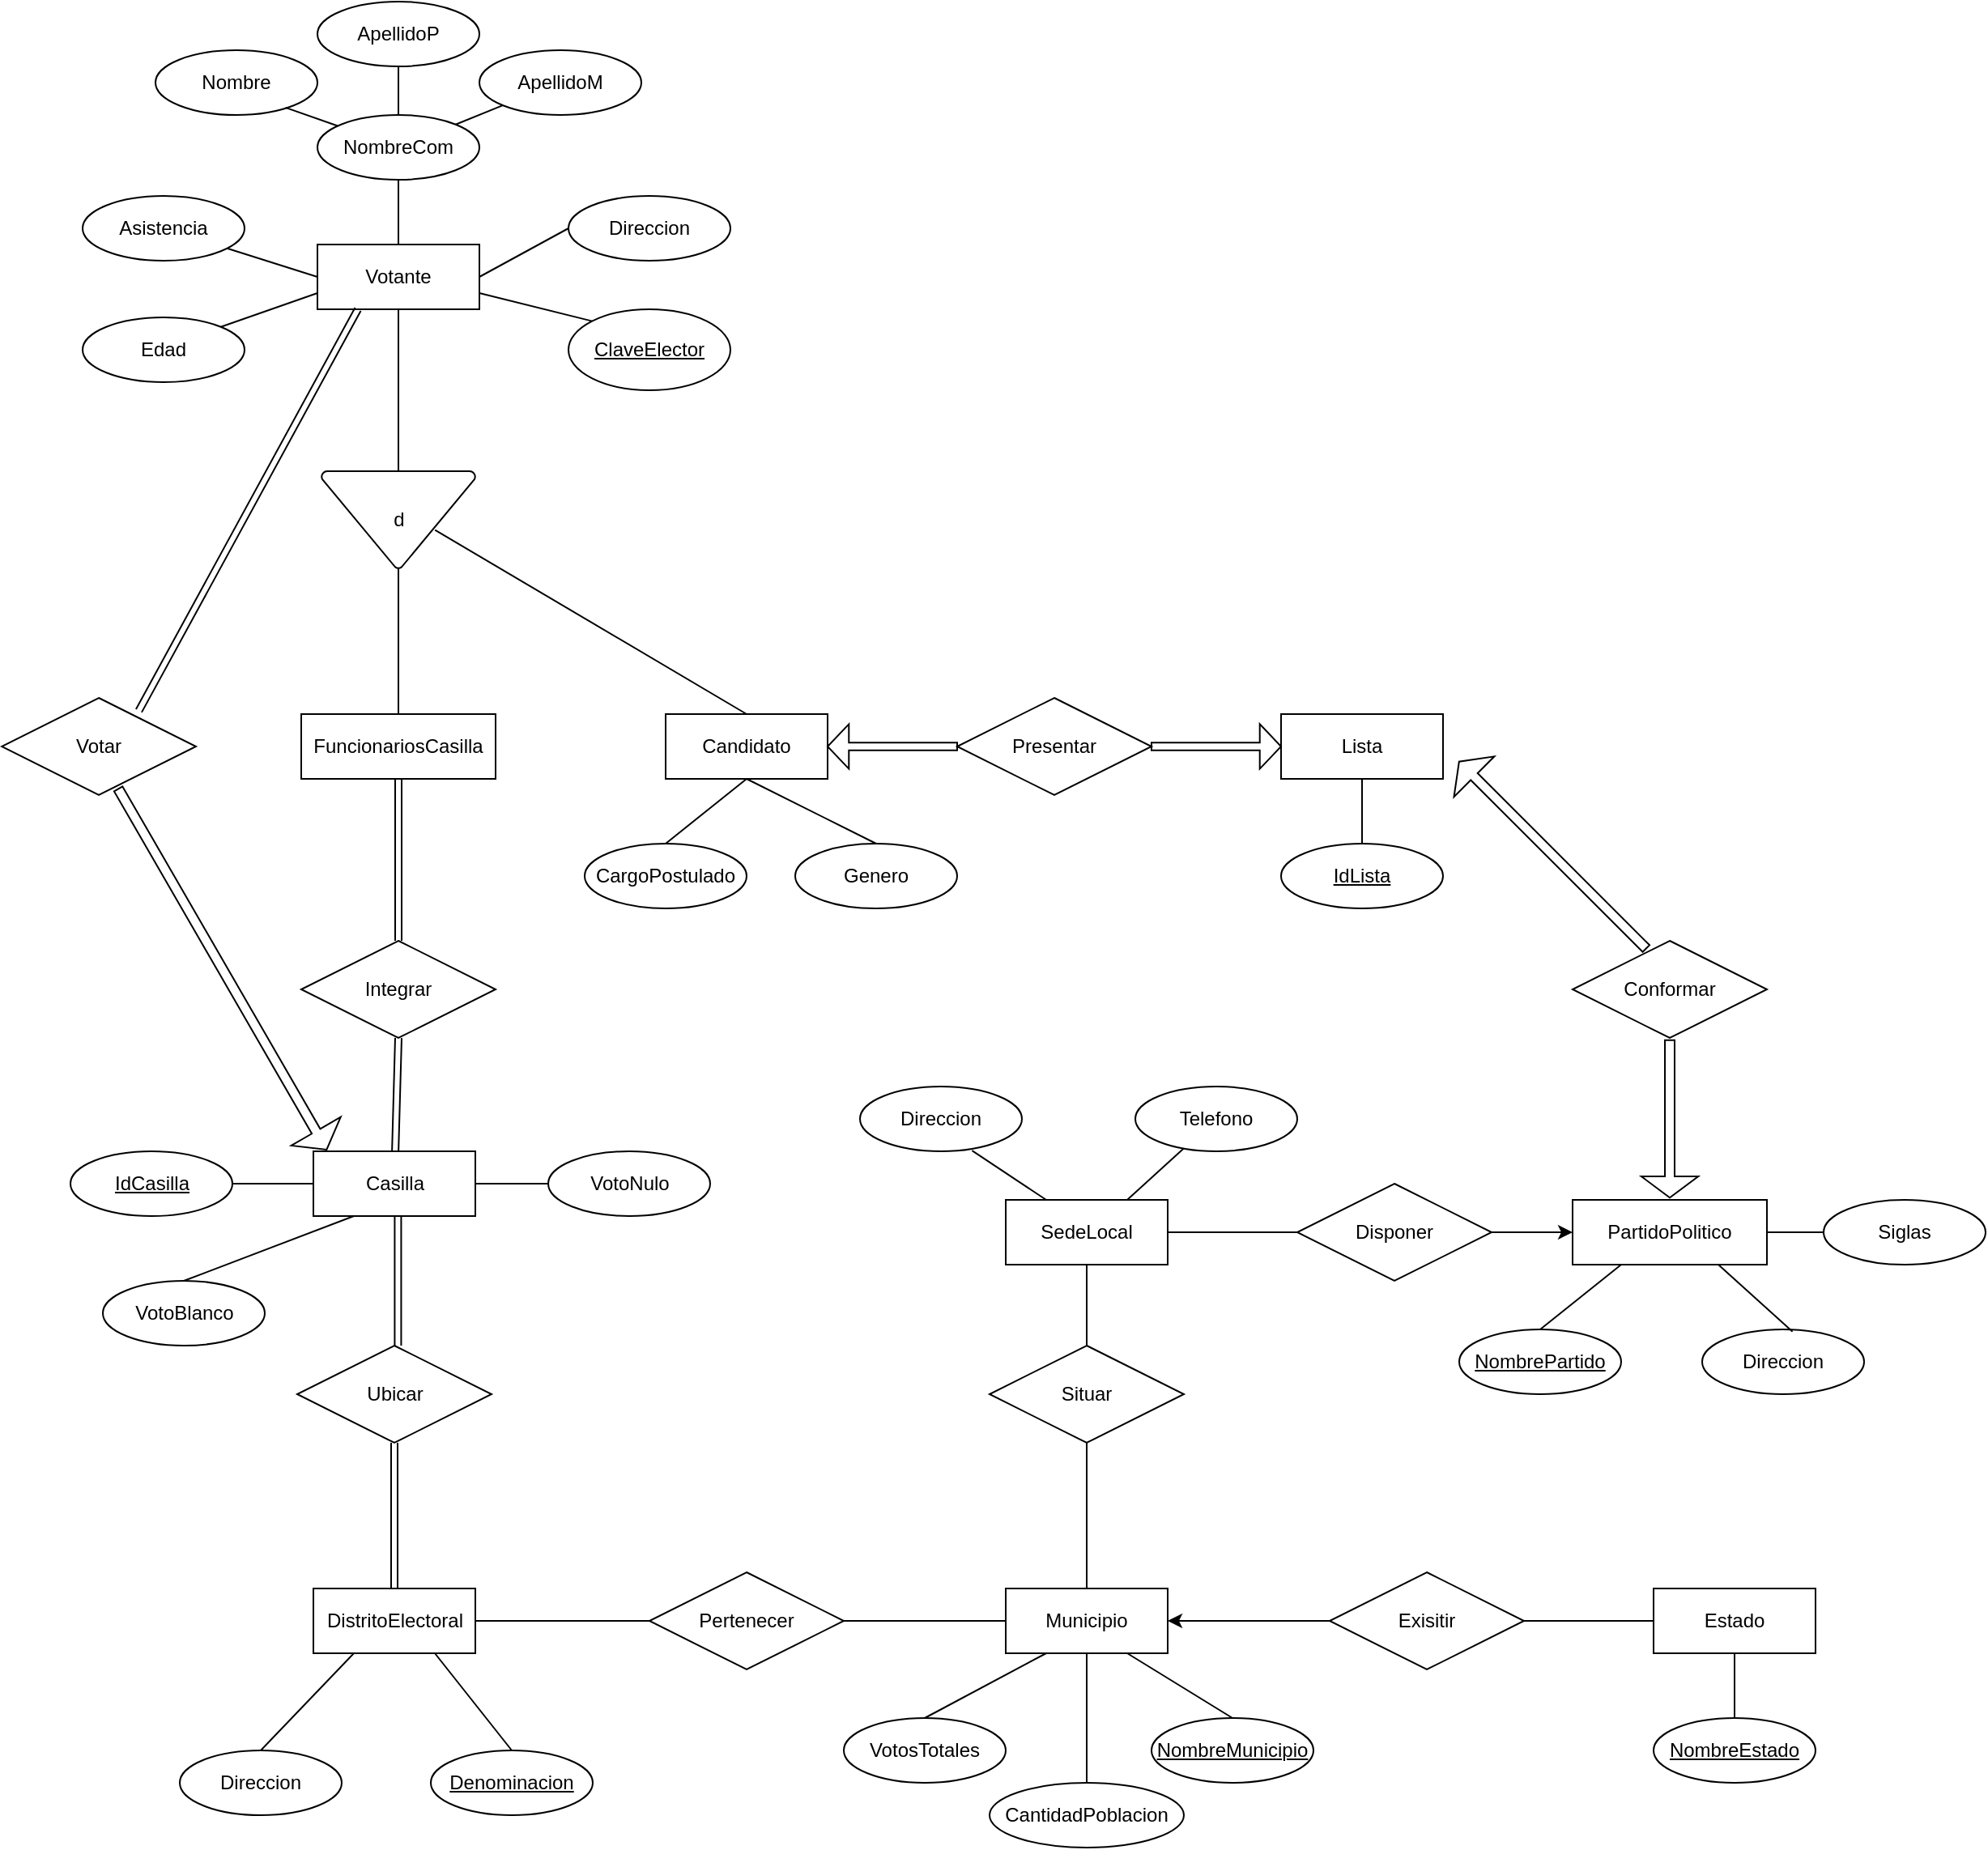 <mxfile version="24.0.5" type="device">
  <diagram name="Página-1" id="soQBPBp95CIAp1sT2RnG">
    <mxGraphModel dx="1674" dy="795" grid="1" gridSize="10" guides="1" tooltips="1" connect="1" arrows="1" fold="1" page="1" pageScale="1" pageWidth="1100" pageHeight="850" math="0" shadow="0">
      <root>
        <mxCell id="0" />
        <mxCell id="1" parent="0" />
        <mxCell id="xjb3aoOxmtwp9Pnt53lI-25" style="rounded=0;orthogonalLoop=1;jettySize=auto;html=1;entryX=0;entryY=0.5;entryDx=0;entryDy=0;exitX=1;exitY=0.5;exitDx=0;exitDy=0;endArrow=none;endFill=0;" parent="1" source="xjb3aoOxmtwp9Pnt53lI-1" target="xjb3aoOxmtwp9Pnt53lI-17" edge="1">
          <mxGeometry relative="1" as="geometry">
            <mxPoint x="1255.0" y="140" as="targetPoint" />
          </mxGeometry>
        </mxCell>
        <mxCell id="xjb3aoOxmtwp9Pnt53lI-28" style="rounded=0;orthogonalLoop=1;jettySize=auto;html=1;entryX=0.5;entryY=1;entryDx=0;entryDy=0;endArrow=none;endFill=0;" parent="1" source="xjb3aoOxmtwp9Pnt53lI-1" target="xjb3aoOxmtwp9Pnt53lI-10" edge="1">
          <mxGeometry relative="1" as="geometry" />
        </mxCell>
        <mxCell id="xjb3aoOxmtwp9Pnt53lI-34" style="rounded=0;orthogonalLoop=1;jettySize=auto;html=1;exitX=0;exitY=0.75;exitDx=0;exitDy=0;entryX=1;entryY=0;entryDx=0;entryDy=0;endArrow=none;endFill=0;" parent="1" source="xjb3aoOxmtwp9Pnt53lI-1" target="xjb3aoOxmtwp9Pnt53lI-24" edge="1">
          <mxGeometry relative="1" as="geometry" />
        </mxCell>
        <mxCell id="xjb3aoOxmtwp9Pnt53lI-36" style="rounded=0;orthogonalLoop=1;jettySize=auto;html=1;endArrow=none;endFill=0;exitX=0;exitY=0.5;exitDx=0;exitDy=0;" parent="1" source="xjb3aoOxmtwp9Pnt53lI-1" target="xjb3aoOxmtwp9Pnt53lI-21" edge="1">
          <mxGeometry relative="1" as="geometry">
            <mxPoint x="1200" y="200" as="sourcePoint" />
          </mxGeometry>
        </mxCell>
        <mxCell id="6GCx5nHN41qEvuZMORHE-16" style="edgeStyle=none;rounded=0;orthogonalLoop=1;jettySize=auto;html=1;exitX=0.5;exitY=1;exitDx=0;exitDy=0;endArrow=none;endFill=0;" parent="1" source="xjb3aoOxmtwp9Pnt53lI-1" target="6GCx5nHN41qEvuZMORHE-15" edge="1">
          <mxGeometry relative="1" as="geometry" />
        </mxCell>
        <mxCell id="xjb3aoOxmtwp9Pnt53lI-1" value="Votante " style="whiteSpace=wrap;html=1;align=center;" parent="1" vertex="1">
          <mxGeometry x="1205" y="180" width="100" height="40" as="geometry" />
        </mxCell>
        <mxCell id="6GCx5nHN41qEvuZMORHE-2" style="rounded=0;orthogonalLoop=1;jettySize=auto;html=1;exitX=1;exitY=0.5;exitDx=0;exitDy=0;entryX=0;entryY=0.5;entryDx=0;entryDy=0;endArrow=none;endFill=0;" parent="1" source="xjb3aoOxmtwp9Pnt53lI-3" target="xjb3aoOxmtwp9Pnt53lI-71" edge="1">
          <mxGeometry relative="1" as="geometry" />
        </mxCell>
        <mxCell id="MQlcVxM8f3mQf-NgntGM-3" style="rounded=0;orthogonalLoop=1;jettySize=auto;html=1;entryX=0.5;entryY=1;entryDx=0;entryDy=0;endArrow=none;endFill=0;shape=link;" parent="1" source="xjb3aoOxmtwp9Pnt53lI-3" target="MQlcVxM8f3mQf-NgntGM-2" edge="1">
          <mxGeometry relative="1" as="geometry">
            <mxPoint x="1260" y="750" as="sourcePoint" />
          </mxGeometry>
        </mxCell>
        <mxCell id="xjb3aoOxmtwp9Pnt53lI-3" value="Casilla" style="whiteSpace=wrap;html=1;align=center;" parent="1" vertex="1">
          <mxGeometry x="1202.5" y="740" width="100" height="40" as="geometry" />
        </mxCell>
        <mxCell id="xjb3aoOxmtwp9Pnt53lI-4" value="FuncionariosCasilla" style="whiteSpace=wrap;html=1;align=center;" parent="1" vertex="1">
          <mxGeometry x="1195" y="470" width="120" height="40" as="geometry" />
        </mxCell>
        <mxCell id="xjb3aoOxmtwp9Pnt53lI-54" style="rounded=0;orthogonalLoop=1;jettySize=auto;html=1;endArrow=none;endFill=0;exitX=0.5;exitY=1;exitDx=0;exitDy=0;entryX=0.5;entryY=0;entryDx=0;entryDy=0;" parent="1" source="xjb3aoOxmtwp9Pnt53lI-5" target="xjb3aoOxmtwp9Pnt53lI-52" edge="1">
          <mxGeometry relative="1" as="geometry">
            <mxPoint x="1430" y="500" as="targetPoint" />
          </mxGeometry>
        </mxCell>
        <mxCell id="MQlcVxM8f3mQf-NgntGM-39" style="rounded=0;orthogonalLoop=1;jettySize=auto;html=1;exitX=0.5;exitY=1;exitDx=0;exitDy=0;endArrow=none;endFill=0;entryX=0.5;entryY=0;entryDx=0;entryDy=0;" parent="1" source="xjb3aoOxmtwp9Pnt53lI-5" target="MQlcVxM8f3mQf-NgntGM-38" edge="1">
          <mxGeometry relative="1" as="geometry" />
        </mxCell>
        <mxCell id="xjb3aoOxmtwp9Pnt53lI-5" value="Candidato" style="whiteSpace=wrap;html=1;align=center;" parent="1" vertex="1">
          <mxGeometry x="1420" y="470" width="100" height="40" as="geometry" />
        </mxCell>
        <mxCell id="6GCx5nHN41qEvuZMORHE-7" style="rounded=0;orthogonalLoop=1;jettySize=auto;html=1;exitX=0.75;exitY=1;exitDx=0;exitDy=0;entryX=0.5;entryY=0;entryDx=0;entryDy=0;endArrow=none;endFill=0;" parent="1" source="xjb3aoOxmtwp9Pnt53lI-7" target="xjb3aoOxmtwp9Pnt53lI-76" edge="1">
          <mxGeometry relative="1" as="geometry" />
        </mxCell>
        <mxCell id="MQlcVxM8f3mQf-NgntGM-7" style="rounded=0;orthogonalLoop=1;jettySize=auto;html=1;exitX=1;exitY=0.5;exitDx=0;exitDy=0;entryX=0;entryY=0.5;entryDx=0;entryDy=0;endArrow=none;endFill=0;" parent="1" source="xjb3aoOxmtwp9Pnt53lI-7" target="MQlcVxM8f3mQf-NgntGM-6" edge="1">
          <mxGeometry relative="1" as="geometry" />
        </mxCell>
        <mxCell id="xjb3aoOxmtwp9Pnt53lI-7" value="DistritoElectoral" style="whiteSpace=wrap;html=1;align=center;" parent="1" vertex="1">
          <mxGeometry x="1202.5" y="1010" width="100" height="40" as="geometry" />
        </mxCell>
        <mxCell id="xjb3aoOxmtwp9Pnt53lI-37" style="rounded=0;orthogonalLoop=1;jettySize=auto;html=1;exitX=1;exitY=0;exitDx=0;exitDy=0;endArrow=none;endFill=0;" parent="1" source="xjb3aoOxmtwp9Pnt53lI-10" target="xjb3aoOxmtwp9Pnt53lI-13" edge="1">
          <mxGeometry relative="1" as="geometry" />
        </mxCell>
        <mxCell id="xjb3aoOxmtwp9Pnt53lI-38" style="rounded=0;orthogonalLoop=1;jettySize=auto;html=1;entryX=0.5;entryY=1;entryDx=0;entryDy=0;endArrow=none;endFill=0;" parent="1" source="xjb3aoOxmtwp9Pnt53lI-10" target="xjb3aoOxmtwp9Pnt53lI-12" edge="1">
          <mxGeometry relative="1" as="geometry" />
        </mxCell>
        <mxCell id="xjb3aoOxmtwp9Pnt53lI-10" value="NombreCom" style="ellipse;whiteSpace=wrap;html=1;align=center;" parent="1" vertex="1">
          <mxGeometry x="1205" y="100" width="100" height="40" as="geometry" />
        </mxCell>
        <mxCell id="xjb3aoOxmtwp9Pnt53lI-11" value="Nombre" style="ellipse;whiteSpace=wrap;html=1;align=center;" parent="1" vertex="1">
          <mxGeometry x="1105" y="60" width="100" height="40" as="geometry" />
        </mxCell>
        <mxCell id="xjb3aoOxmtwp9Pnt53lI-12" value="ApellidoP" style="ellipse;whiteSpace=wrap;html=1;align=center;" parent="1" vertex="1">
          <mxGeometry x="1205" y="30" width="100" height="40" as="geometry" />
        </mxCell>
        <mxCell id="xjb3aoOxmtwp9Pnt53lI-13" value="ApellidoM" style="ellipse;whiteSpace=wrap;html=1;align=center;" parent="1" vertex="1">
          <mxGeometry x="1305" y="60" width="100" height="40" as="geometry" />
        </mxCell>
        <mxCell id="xjb3aoOxmtwp9Pnt53lI-17" value="Direccion" style="ellipse;whiteSpace=wrap;html=1;align=center;" parent="1" vertex="1">
          <mxGeometry x="1360" y="150" width="100" height="40" as="geometry" />
        </mxCell>
        <mxCell id="xjb3aoOxmtwp9Pnt53lI-18" value="&lt;u&gt;ClaveElector&lt;/u&gt;" style="ellipse;whiteSpace=wrap;html=1;align=center;" parent="1" vertex="1">
          <mxGeometry x="1360" y="220" width="100" height="50" as="geometry" />
        </mxCell>
        <mxCell id="xjb3aoOxmtwp9Pnt53lI-21" value="Asistencia" style="ellipse;whiteSpace=wrap;html=1;align=center;" parent="1" vertex="1">
          <mxGeometry x="1060" y="150" width="100" height="40" as="geometry" />
        </mxCell>
        <mxCell id="xjb3aoOxmtwp9Pnt53lI-24" value="Edad" style="ellipse;whiteSpace=wrap;html=1;align=center;" parent="1" vertex="1">
          <mxGeometry x="1060" y="225" width="100" height="40" as="geometry" />
        </mxCell>
        <mxCell id="xjb3aoOxmtwp9Pnt53lI-31" style="rounded=0;orthogonalLoop=1;jettySize=auto;html=1;exitX=1;exitY=0.75;exitDx=0;exitDy=0;entryX=0;entryY=0;entryDx=0;entryDy=0;endArrow=none;endFill=0;" parent="1" source="xjb3aoOxmtwp9Pnt53lI-1" target="xjb3aoOxmtwp9Pnt53lI-18" edge="1">
          <mxGeometry relative="1" as="geometry" />
        </mxCell>
        <mxCell id="xjb3aoOxmtwp9Pnt53lI-39" style="rounded=0;orthogonalLoop=1;jettySize=auto;html=1;entryX=0.803;entryY=0.886;entryDx=0;entryDy=0;entryPerimeter=0;endArrow=none;endFill=0;" parent="1" source="xjb3aoOxmtwp9Pnt53lI-10" target="xjb3aoOxmtwp9Pnt53lI-11" edge="1">
          <mxGeometry relative="1" as="geometry" />
        </mxCell>
        <mxCell id="xjb3aoOxmtwp9Pnt53lI-52" value="CargoPostulado" style="ellipse;whiteSpace=wrap;html=1;align=center;" parent="1" vertex="1">
          <mxGeometry x="1370" y="550" width="100" height="40" as="geometry" />
        </mxCell>
        <mxCell id="xjb3aoOxmtwp9Pnt53lI-69" value="&lt;u&gt;IdCasilla&lt;/u&gt;" style="ellipse;whiteSpace=wrap;html=1;align=center;" parent="1" vertex="1">
          <mxGeometry x="1052.5" y="740" width="100" height="40" as="geometry" />
        </mxCell>
        <mxCell id="xjb3aoOxmtwp9Pnt53lI-70" value="VotoBlanco" style="ellipse;whiteSpace=wrap;html=1;align=center;" parent="1" vertex="1">
          <mxGeometry x="1072.5" y="820" width="100" height="40" as="geometry" />
        </mxCell>
        <mxCell id="xjb3aoOxmtwp9Pnt53lI-71" value="VotoNulo" style="ellipse;whiteSpace=wrap;html=1;align=center;" parent="1" vertex="1">
          <mxGeometry x="1347.5" y="740" width="100" height="40" as="geometry" />
        </mxCell>
        <mxCell id="xjb3aoOxmtwp9Pnt53lI-75" value="Direccion" style="ellipse;whiteSpace=wrap;html=1;align=center;" parent="1" vertex="1">
          <mxGeometry x="1120" y="1110" width="100" height="40" as="geometry" />
        </mxCell>
        <mxCell id="xjb3aoOxmtwp9Pnt53lI-76" value="&lt;u&gt;Denominacion&lt;/u&gt;" style="ellipse;whiteSpace=wrap;html=1;align=center;" parent="1" vertex="1">
          <mxGeometry x="1275" y="1110" width="100" height="40" as="geometry" />
        </mxCell>
        <mxCell id="xjb3aoOxmtwp9Pnt53lI-77" value="Municipio" style="whiteSpace=wrap;html=1;align=center;" parent="1" vertex="1">
          <mxGeometry x="1630" y="1010" width="100" height="40" as="geometry" />
        </mxCell>
        <mxCell id="xjb3aoOxmtwp9Pnt53lI-78" value="&lt;u&gt;NombreMunicipio&lt;/u&gt;" style="ellipse;whiteSpace=wrap;html=1;align=center;" parent="1" vertex="1">
          <mxGeometry x="1720" y="1090" width="100" height="40" as="geometry" />
        </mxCell>
        <mxCell id="xjb3aoOxmtwp9Pnt53lI-80" value="CantidadPoblacion" style="ellipse;whiteSpace=wrap;html=1;align=center;" parent="1" vertex="1">
          <mxGeometry x="1620" y="1130" width="120" height="40" as="geometry" />
        </mxCell>
        <mxCell id="xjb3aoOxmtwp9Pnt53lI-81" value="VotosTotales" style="ellipse;whiteSpace=wrap;html=1;align=center;" parent="1" vertex="1">
          <mxGeometry x="1530" y="1090" width="100" height="40" as="geometry" />
        </mxCell>
        <mxCell id="6GCx5nHN41qEvuZMORHE-1" style="rounded=0;orthogonalLoop=1;jettySize=auto;html=1;entryX=0.5;entryY=0;entryDx=0;entryDy=0;endArrow=none;endFill=0;exitX=0.25;exitY=1;exitDx=0;exitDy=0;" parent="1" source="xjb3aoOxmtwp9Pnt53lI-3" target="xjb3aoOxmtwp9Pnt53lI-70" edge="1">
          <mxGeometry relative="1" as="geometry">
            <mxPoint x="1212.5" y="830" as="sourcePoint" />
          </mxGeometry>
        </mxCell>
        <mxCell id="6GCx5nHN41qEvuZMORHE-4" style="rounded=0;orthogonalLoop=1;jettySize=auto;html=1;exitX=0;exitY=0.5;exitDx=0;exitDy=0;entryX=1;entryY=0.5;entryDx=0;entryDy=0;endArrow=none;endFill=0;" parent="1" source="xjb3aoOxmtwp9Pnt53lI-3" target="xjb3aoOxmtwp9Pnt53lI-69" edge="1">
          <mxGeometry relative="1" as="geometry" />
        </mxCell>
        <mxCell id="6GCx5nHN41qEvuZMORHE-6" style="rounded=0;orthogonalLoop=1;jettySize=auto;html=1;entryX=0.5;entryY=0;entryDx=0;entryDy=0;endArrow=none;endFill=0;exitX=0.25;exitY=1;exitDx=0;exitDy=0;" parent="1" source="xjb3aoOxmtwp9Pnt53lI-7" target="xjb3aoOxmtwp9Pnt53lI-75" edge="1">
          <mxGeometry relative="1" as="geometry">
            <mxPoint x="1220" y="1075" as="sourcePoint" />
          </mxGeometry>
        </mxCell>
        <mxCell id="6GCx5nHN41qEvuZMORHE-8" style="rounded=0;orthogonalLoop=1;jettySize=auto;html=1;entryX=0.5;entryY=0;entryDx=0;entryDy=0;endArrow=none;endFill=0;exitX=0.5;exitY=1;exitDx=0;exitDy=0;" parent="1" source="xjb3aoOxmtwp9Pnt53lI-77" target="xjb3aoOxmtwp9Pnt53lI-80" edge="1">
          <mxGeometry relative="1" as="geometry" />
        </mxCell>
        <mxCell id="6GCx5nHN41qEvuZMORHE-10" style="rounded=0;orthogonalLoop=1;jettySize=auto;html=1;endArrow=none;endFill=0;entryX=0.5;entryY=0;entryDx=0;entryDy=0;exitX=0.75;exitY=1;exitDx=0;exitDy=0;" parent="1" source="xjb3aoOxmtwp9Pnt53lI-77" target="xjb3aoOxmtwp9Pnt53lI-78" edge="1">
          <mxGeometry relative="1" as="geometry">
            <mxPoint x="1650" y="965" as="targetPoint" />
          </mxGeometry>
        </mxCell>
        <mxCell id="6GCx5nHN41qEvuZMORHE-11" style="rounded=0;orthogonalLoop=1;jettySize=auto;html=1;entryX=0.5;entryY=0;entryDx=0;entryDy=0;endArrow=none;endFill=0;exitX=0.25;exitY=1;exitDx=0;exitDy=0;" parent="1" source="xjb3aoOxmtwp9Pnt53lI-77" target="xjb3aoOxmtwp9Pnt53lI-81" edge="1">
          <mxGeometry relative="1" as="geometry">
            <mxPoint x="1620" y="1075" as="sourcePoint" />
            <mxPoint x="1565" y="1100" as="targetPoint" />
          </mxGeometry>
        </mxCell>
        <mxCell id="6GCx5nHN41qEvuZMORHE-14" style="edgeStyle=none;rounded=0;orthogonalLoop=1;jettySize=auto;html=1;exitX=0.738;exitY=0.605;exitDx=0;exitDy=0;entryX=0.5;entryY=0;entryDx=0;entryDy=0;endArrow=none;endFill=0;exitPerimeter=0;" parent="1" source="6GCx5nHN41qEvuZMORHE-15" target="xjb3aoOxmtwp9Pnt53lI-5" edge="1">
          <mxGeometry relative="1" as="geometry">
            <mxPoint x="1275" y="390" as="sourcePoint" />
          </mxGeometry>
        </mxCell>
        <mxCell id="MQlcVxM8f3mQf-NgntGM-45" style="rounded=0;orthogonalLoop=1;jettySize=auto;html=1;exitX=0.5;exitY=1;exitDx=0;exitDy=0;exitPerimeter=0;endArrow=none;endFill=0;" parent="1" source="6GCx5nHN41qEvuZMORHE-15" target="xjb3aoOxmtwp9Pnt53lI-4" edge="1">
          <mxGeometry relative="1" as="geometry" />
        </mxCell>
        <mxCell id="6GCx5nHN41qEvuZMORHE-15" value="d" style="strokeWidth=1;html=1;shape=mxgraph.flowchart.merge_or_storage;whiteSpace=wrap;perimeterSpacing=0;" parent="1" vertex="1">
          <mxGeometry x="1207.5" y="320" width="95" height="60" as="geometry" />
        </mxCell>
        <mxCell id="6GCx5nHN41qEvuZMORHE-18" value="Lista" style="whiteSpace=wrap;html=1;align=center;" parent="1" vertex="1">
          <mxGeometry x="1800" y="470" width="100" height="40" as="geometry" />
        </mxCell>
        <mxCell id="6GCx5nHN41qEvuZMORHE-19" style="rounded=0;orthogonalLoop=1;jettySize=auto;html=1;exitX=0.5;exitY=0;exitDx=0;exitDy=0;entryX=0.5;entryY=1;entryDx=0;entryDy=0;endArrow=none;endFill=0;" parent="1" source="6GCx5nHN41qEvuZMORHE-20" target="6GCx5nHN41qEvuZMORHE-18" edge="1">
          <mxGeometry relative="1" as="geometry" />
        </mxCell>
        <mxCell id="6GCx5nHN41qEvuZMORHE-20" value="&lt;u&gt;IdLista&lt;/u&gt;" style="ellipse;whiteSpace=wrap;html=1;align=center;" parent="1" vertex="1">
          <mxGeometry x="1800" y="550" width="100" height="40" as="geometry" />
        </mxCell>
        <mxCell id="6GCx5nHN41qEvuZMORHE-22" value="Presentar" style="shape=rhombus;perimeter=rhombusPerimeter;whiteSpace=wrap;html=1;align=center;" parent="1" vertex="1">
          <mxGeometry x="1600" y="460" width="120" height="60" as="geometry" />
        </mxCell>
        <mxCell id="MQlcVxM8f3mQf-NgntGM-4" style="rounded=0;orthogonalLoop=1;jettySize=auto;html=1;exitX=0.5;exitY=0;exitDx=0;exitDy=0;entryX=0.5;entryY=1;entryDx=0;entryDy=0;endArrow=none;endFill=0;shape=link;" parent="1" source="MQlcVxM8f3mQf-NgntGM-2" target="xjb3aoOxmtwp9Pnt53lI-4" edge="1">
          <mxGeometry relative="1" as="geometry">
            <mxPoint x="1260" y="620" as="sourcePoint" />
            <Array as="points">
              <mxPoint x="1255" y="560" />
            </Array>
          </mxGeometry>
        </mxCell>
        <mxCell id="MQlcVxM8f3mQf-NgntGM-2" value="Integrar" style="shape=rhombus;perimeter=rhombusPerimeter;whiteSpace=wrap;html=1;align=center;" parent="1" vertex="1">
          <mxGeometry x="1195" y="610" width="120" height="60" as="geometry" />
        </mxCell>
        <mxCell id="MQlcVxM8f3mQf-NgntGM-8" style="rounded=0;orthogonalLoop=1;jettySize=auto;html=1;exitX=1;exitY=0.5;exitDx=0;exitDy=0;entryX=0;entryY=0.5;entryDx=0;entryDy=0;endArrow=none;endFill=0;" parent="1" source="MQlcVxM8f3mQf-NgntGM-6" target="xjb3aoOxmtwp9Pnt53lI-77" edge="1">
          <mxGeometry relative="1" as="geometry" />
        </mxCell>
        <mxCell id="MQlcVxM8f3mQf-NgntGM-6" value="Pertenecer" style="shape=rhombus;perimeter=rhombusPerimeter;whiteSpace=wrap;html=1;align=center;" parent="1" vertex="1">
          <mxGeometry x="1410" y="1000" width="120" height="60" as="geometry" />
        </mxCell>
        <mxCell id="MQlcVxM8f3mQf-NgntGM-12" style="rounded=0;orthogonalLoop=1;jettySize=auto;html=1;entryX=0.5;entryY=0;entryDx=0;entryDy=0;endArrow=classic;endFill=1;exitX=0.5;exitY=1;exitDx=0;exitDy=0;shape=link;" parent="1" source="MQlcVxM8f3mQf-NgntGM-9" target="xjb3aoOxmtwp9Pnt53lI-7" edge="1">
          <mxGeometry relative="1" as="geometry" />
        </mxCell>
        <mxCell id="MQlcVxM8f3mQf-NgntGM-9" value="Ubicar" style="shape=rhombus;perimeter=rhombusPerimeter;whiteSpace=wrap;html=1;align=center;" parent="1" vertex="1">
          <mxGeometry x="1192.5" y="860" width="120" height="60" as="geometry" />
        </mxCell>
        <mxCell id="MQlcVxM8f3mQf-NgntGM-11" style="rounded=0;orthogonalLoop=1;jettySize=auto;html=1;entryX=0.5;entryY=1;entryDx=0;entryDy=0;endArrow=classic;endFill=1;exitX=0.5;exitY=0;exitDx=0;exitDy=0;shape=link;" parent="1" edge="1">
          <mxGeometry relative="1" as="geometry">
            <mxPoint x="1254.71" y="860" as="sourcePoint" />
            <mxPoint x="1254.71" y="780" as="targetPoint" />
          </mxGeometry>
        </mxCell>
        <mxCell id="MQlcVxM8f3mQf-NgntGM-13" style="rounded=0;orthogonalLoop=1;jettySize=auto;html=1;endArrow=none;endFill=0;" parent="1" source="MQlcVxM8f3mQf-NgntGM-14" target="MQlcVxM8f3mQf-NgntGM-17" edge="1">
          <mxGeometry relative="1" as="geometry">
            <Array as="points">
              <mxPoint x="2135" y="790" />
            </Array>
          </mxGeometry>
        </mxCell>
        <mxCell id="MQlcVxM8f3mQf-NgntGM-14" value="PartidoPolitico" style="whiteSpace=wrap;html=1;align=center;" parent="1" vertex="1">
          <mxGeometry x="1980" y="770" width="120" height="40" as="geometry" />
        </mxCell>
        <mxCell id="MQlcVxM8f3mQf-NgntGM-15" style="rounded=0;orthogonalLoop=1;jettySize=auto;html=1;exitX=0.75;exitY=0;exitDx=0;exitDy=0;endArrow=none;endFill=0;" parent="1" source="MQlcVxM8f3mQf-NgntGM-16" target="MQlcVxM8f3mQf-NgntGM-24" edge="1">
          <mxGeometry relative="1" as="geometry" />
        </mxCell>
        <mxCell id="MQlcVxM8f3mQf-NgntGM-30" style="rounded=0;orthogonalLoop=1;jettySize=auto;html=1;entryX=0;entryY=0.5;entryDx=0;entryDy=0;endArrow=none;endFill=0;" parent="1" source="MQlcVxM8f3mQf-NgntGM-16" target="MQlcVxM8f3mQf-NgntGM-28" edge="1">
          <mxGeometry relative="1" as="geometry">
            <mxPoint x="1790" y="790" as="targetPoint" />
          </mxGeometry>
        </mxCell>
        <mxCell id="MQlcVxM8f3mQf-NgntGM-16" value="SedeLocal" style="whiteSpace=wrap;html=1;align=center;" parent="1" vertex="1">
          <mxGeometry x="1630" y="770" width="100" height="40" as="geometry" />
        </mxCell>
        <mxCell id="MQlcVxM8f3mQf-NgntGM-17" value="Siglas" style="ellipse;whiteSpace=wrap;html=1;align=center;" parent="1" vertex="1">
          <mxGeometry x="2135" y="770" width="100" height="40" as="geometry" />
        </mxCell>
        <mxCell id="MQlcVxM8f3mQf-NgntGM-18" value="&lt;u&gt;NombrePartido&lt;/u&gt;" style="ellipse;whiteSpace=wrap;html=1;align=center;" parent="1" vertex="1">
          <mxGeometry x="1910" y="850" width="100" height="40" as="geometry" />
        </mxCell>
        <mxCell id="MQlcVxM8f3mQf-NgntGM-19" value="Direccion" style="ellipse;whiteSpace=wrap;html=1;align=center;" parent="1" vertex="1">
          <mxGeometry x="2060" y="850" width="100" height="40" as="geometry" />
        </mxCell>
        <mxCell id="MQlcVxM8f3mQf-NgntGM-21" style="rounded=0;orthogonalLoop=1;jettySize=auto;html=1;exitX=0.25;exitY=1;exitDx=0;exitDy=0;entryX=0.5;entryY=0;entryDx=0;entryDy=0;endArrow=none;endFill=0;" parent="1" source="MQlcVxM8f3mQf-NgntGM-14" target="MQlcVxM8f3mQf-NgntGM-18" edge="1">
          <mxGeometry relative="1" as="geometry" />
        </mxCell>
        <mxCell id="MQlcVxM8f3mQf-NgntGM-23" style="rounded=0;orthogonalLoop=1;jettySize=auto;html=1;exitX=0.75;exitY=1;exitDx=0;exitDy=0;endArrow=none;endFill=0;entryX=0.558;entryY=0.033;entryDx=0;entryDy=0;entryPerimeter=0;" parent="1" source="MQlcVxM8f3mQf-NgntGM-14" target="MQlcVxM8f3mQf-NgntGM-19" edge="1">
          <mxGeometry relative="1" as="geometry" />
        </mxCell>
        <mxCell id="MQlcVxM8f3mQf-NgntGM-24" value="Telefono" style="ellipse;whiteSpace=wrap;html=1;align=center;" parent="1" vertex="1">
          <mxGeometry x="1710" y="700" width="100" height="40" as="geometry" />
        </mxCell>
        <mxCell id="MQlcVxM8f3mQf-NgntGM-25" value="Direccion" style="ellipse;whiteSpace=wrap;html=1;align=center;" parent="1" vertex="1">
          <mxGeometry x="1540" y="700" width="100" height="40" as="geometry" />
        </mxCell>
        <mxCell id="MQlcVxM8f3mQf-NgntGM-26" style="rounded=0;orthogonalLoop=1;jettySize=auto;html=1;exitX=0.25;exitY=0;exitDx=0;exitDy=0;entryX=0.692;entryY=0.99;entryDx=0;entryDy=0;endArrow=none;endFill=0;entryPerimeter=0;" parent="1" source="MQlcVxM8f3mQf-NgntGM-16" target="MQlcVxM8f3mQf-NgntGM-25" edge="1">
          <mxGeometry relative="1" as="geometry" />
        </mxCell>
        <mxCell id="MQlcVxM8f3mQf-NgntGM-27" style="edgeStyle=none;rounded=0;orthogonalLoop=1;jettySize=auto;html=1;exitX=1;exitY=0.5;exitDx=0;exitDy=0;entryX=0;entryY=0.5;entryDx=0;entryDy=0;endArrow=classic;endFill=1;" parent="1" source="MQlcVxM8f3mQf-NgntGM-28" target="MQlcVxM8f3mQf-NgntGM-14" edge="1">
          <mxGeometry relative="1" as="geometry" />
        </mxCell>
        <mxCell id="MQlcVxM8f3mQf-NgntGM-28" value="Disponer " style="shape=rhombus;perimeter=rhombusPerimeter;whiteSpace=wrap;html=1;align=center;" parent="1" vertex="1">
          <mxGeometry x="1810" y="760" width="120" height="60" as="geometry" />
        </mxCell>
        <mxCell id="MQlcVxM8f3mQf-NgntGM-32" style="rounded=0;orthogonalLoop=1;jettySize=auto;html=1;endArrow=none;endFill=0;exitX=0.5;exitY=1;exitDx=0;exitDy=0;entryX=0.5;entryY=0;entryDx=0;entryDy=0;" parent="1" source="MQlcVxM8f3mQf-NgntGM-31" target="xjb3aoOxmtwp9Pnt53lI-77" edge="1">
          <mxGeometry relative="1" as="geometry">
            <mxPoint x="1545" y="1020" as="targetPoint" />
          </mxGeometry>
        </mxCell>
        <mxCell id="MQlcVxM8f3mQf-NgntGM-31" value="Situar" style="shape=rhombus;perimeter=rhombusPerimeter;whiteSpace=wrap;html=1;align=center;" parent="1" vertex="1">
          <mxGeometry x="1620" y="860" width="120" height="60" as="geometry" />
        </mxCell>
        <mxCell id="MQlcVxM8f3mQf-NgntGM-34" style="rounded=0;orthogonalLoop=1;jettySize=auto;html=1;exitX=0.5;exitY=1;exitDx=0;exitDy=0;entryX=0.5;entryY=0;entryDx=0;entryDy=0;endArrow=none;endFill=0;" parent="1" source="MQlcVxM8f3mQf-NgntGM-16" target="MQlcVxM8f3mQf-NgntGM-31" edge="1">
          <mxGeometry relative="1" as="geometry">
            <mxPoint x="1680" y="890" as="targetPoint" />
          </mxGeometry>
        </mxCell>
        <mxCell id="MQlcVxM8f3mQf-NgntGM-35" value="Conformar" style="shape=rhombus;perimeter=rhombusPerimeter;whiteSpace=wrap;html=1;align=center;" parent="1" vertex="1">
          <mxGeometry x="1980" y="610" width="120" height="60" as="geometry" />
        </mxCell>
        <mxCell id="MQlcVxM8f3mQf-NgntGM-38" value="Genero" style="ellipse;whiteSpace=wrap;html=1;align=center;" parent="1" vertex="1">
          <mxGeometry x="1500" y="550" width="100" height="40" as="geometry" />
        </mxCell>
        <mxCell id="MQlcVxM8f3mQf-NgntGM-41" value="Votar " style="shape=rhombus;perimeter=rhombusPerimeter;whiteSpace=wrap;html=1;align=center;" parent="1" vertex="1">
          <mxGeometry x="1010" y="460" width="120" height="60" as="geometry" />
        </mxCell>
        <mxCell id="Rpwu1a5g1BOwfsIrBFl1-5" style="rounded=0;orthogonalLoop=1;jettySize=auto;html=1;exitX=0.5;exitY=1;exitDx=0;exitDy=0;endArrow=none;endFill=0;entryX=0.5;entryY=0;entryDx=0;entryDy=0;" parent="1" source="Rpwu1a5g1BOwfsIrBFl1-4" target="Rpwu1a5g1BOwfsIrBFl1-6" edge="1">
          <mxGeometry relative="1" as="geometry">
            <mxPoint x="2170.0" y="1030.308" as="targetPoint" />
          </mxGeometry>
        </mxCell>
        <mxCell id="Rpwu1a5g1BOwfsIrBFl1-4" value="Estado" style="whiteSpace=wrap;html=1;align=center;" parent="1" vertex="1">
          <mxGeometry x="2030" y="1010" width="100" height="40" as="geometry" />
        </mxCell>
        <mxCell id="Rpwu1a5g1BOwfsIrBFl1-6" value="&lt;u&gt;NombreEstado&lt;/u&gt;" style="ellipse;whiteSpace=wrap;html=1;align=center;" parent="1" vertex="1">
          <mxGeometry x="2030.0" y="1089.998" width="100" height="40" as="geometry" />
        </mxCell>
        <mxCell id="Rpwu1a5g1BOwfsIrBFl1-12" style="rounded=0;orthogonalLoop=1;jettySize=auto;html=1;exitX=1;exitY=0.5;exitDx=0;exitDy=0;entryX=0;entryY=0.5;entryDx=0;entryDy=0;endArrow=none;endFill=0;" parent="1" source="Rpwu1a5g1BOwfsIrBFl1-10" target="Rpwu1a5g1BOwfsIrBFl1-4" edge="1">
          <mxGeometry relative="1" as="geometry" />
        </mxCell>
        <mxCell id="Rpwu1a5g1BOwfsIrBFl1-15" style="rounded=0;orthogonalLoop=1;jettySize=auto;html=1;exitX=0;exitY=0.5;exitDx=0;exitDy=0;entryX=1;entryY=0.5;entryDx=0;entryDy=0;" parent="1" source="Rpwu1a5g1BOwfsIrBFl1-10" target="xjb3aoOxmtwp9Pnt53lI-77" edge="1">
          <mxGeometry relative="1" as="geometry" />
        </mxCell>
        <mxCell id="Rpwu1a5g1BOwfsIrBFl1-10" value="Exisitir" style="shape=rhombus;perimeter=rhombusPerimeter;whiteSpace=wrap;html=1;align=center;" parent="1" vertex="1">
          <mxGeometry x="1830" y="1000" width="120" height="60" as="geometry" />
        </mxCell>
        <mxCell id="Rpwu1a5g1BOwfsIrBFl1-33" value="" style="html=1;shadow=0;align=center;verticalAlign=middle;shape=mxgraph.arrows2.arrow;dy=0.83;dx=13.14;notch=0;strokeWidth=1;gradientColor=default;fillColor=none;rotation=60;" parent="1" vertex="1">
          <mxGeometry x="1017.75" y="610" width="257.25" height="35.23" as="geometry" />
        </mxCell>
        <mxCell id="Rpwu1a5g1BOwfsIrBFl1-39" style="rounded=0;orthogonalLoop=1;jettySize=auto;html=1;exitX=0.25;exitY=1;exitDx=0;exitDy=0;entryX=0.706;entryY=0.133;entryDx=0;entryDy=0;entryPerimeter=0;endArrow=none;endFill=0;shape=link;" parent="1" source="xjb3aoOxmtwp9Pnt53lI-1" target="MQlcVxM8f3mQf-NgntGM-41" edge="1">
          <mxGeometry relative="1" as="geometry" />
        </mxCell>
        <mxCell id="Rpwu1a5g1BOwfsIrBFl1-40" value="" style="html=1;shadow=0;align=center;verticalAlign=middle;shape=mxgraph.arrows2.arrow;dy=0.83;dx=13.14;notch=0;strokeWidth=1;gradientColor=default;fillColor=none;rotation=90;" parent="1" vertex="1">
          <mxGeometry x="1991.38" y="702.39" width="97.25" height="35.23" as="geometry" />
        </mxCell>
        <mxCell id="Rpwu1a5g1BOwfsIrBFl1-43" value="" style="html=1;shadow=0;align=center;verticalAlign=middle;shape=mxgraph.arrows2.arrow;dy=0.83;dx=13.14;notch=0;strokeWidth=1;gradientColor=default;fillColor=none;rotation=-135;" parent="1" vertex="1">
          <mxGeometry x="1886.02" y="539.44" width="163.3" height="35.23" as="geometry" />
        </mxCell>
        <mxCell id="-Z5tm6d-MoUilCB8EVCL-2" value="" style="html=1;shadow=0;align=center;verticalAlign=middle;shape=mxgraph.arrows2.arrow;dy=0.83;dx=13.14;notch=0;strokeWidth=1;gradientColor=default;fillColor=none;rotation=-180;" parent="1" vertex="1">
          <mxGeometry x="1520" y="476.19" width="80" height="27.61" as="geometry" />
        </mxCell>
        <mxCell id="-Z5tm6d-MoUilCB8EVCL-3" value="" style="html=1;shadow=0;align=center;verticalAlign=middle;shape=mxgraph.arrows2.arrow;dy=0.83;dx=13.14;notch=0;strokeWidth=1;gradientColor=default;fillColor=none;rotation=0;" parent="1" vertex="1">
          <mxGeometry x="1720" y="476.18" width="80" height="27.62" as="geometry" />
        </mxCell>
      </root>
    </mxGraphModel>
  </diagram>
</mxfile>
